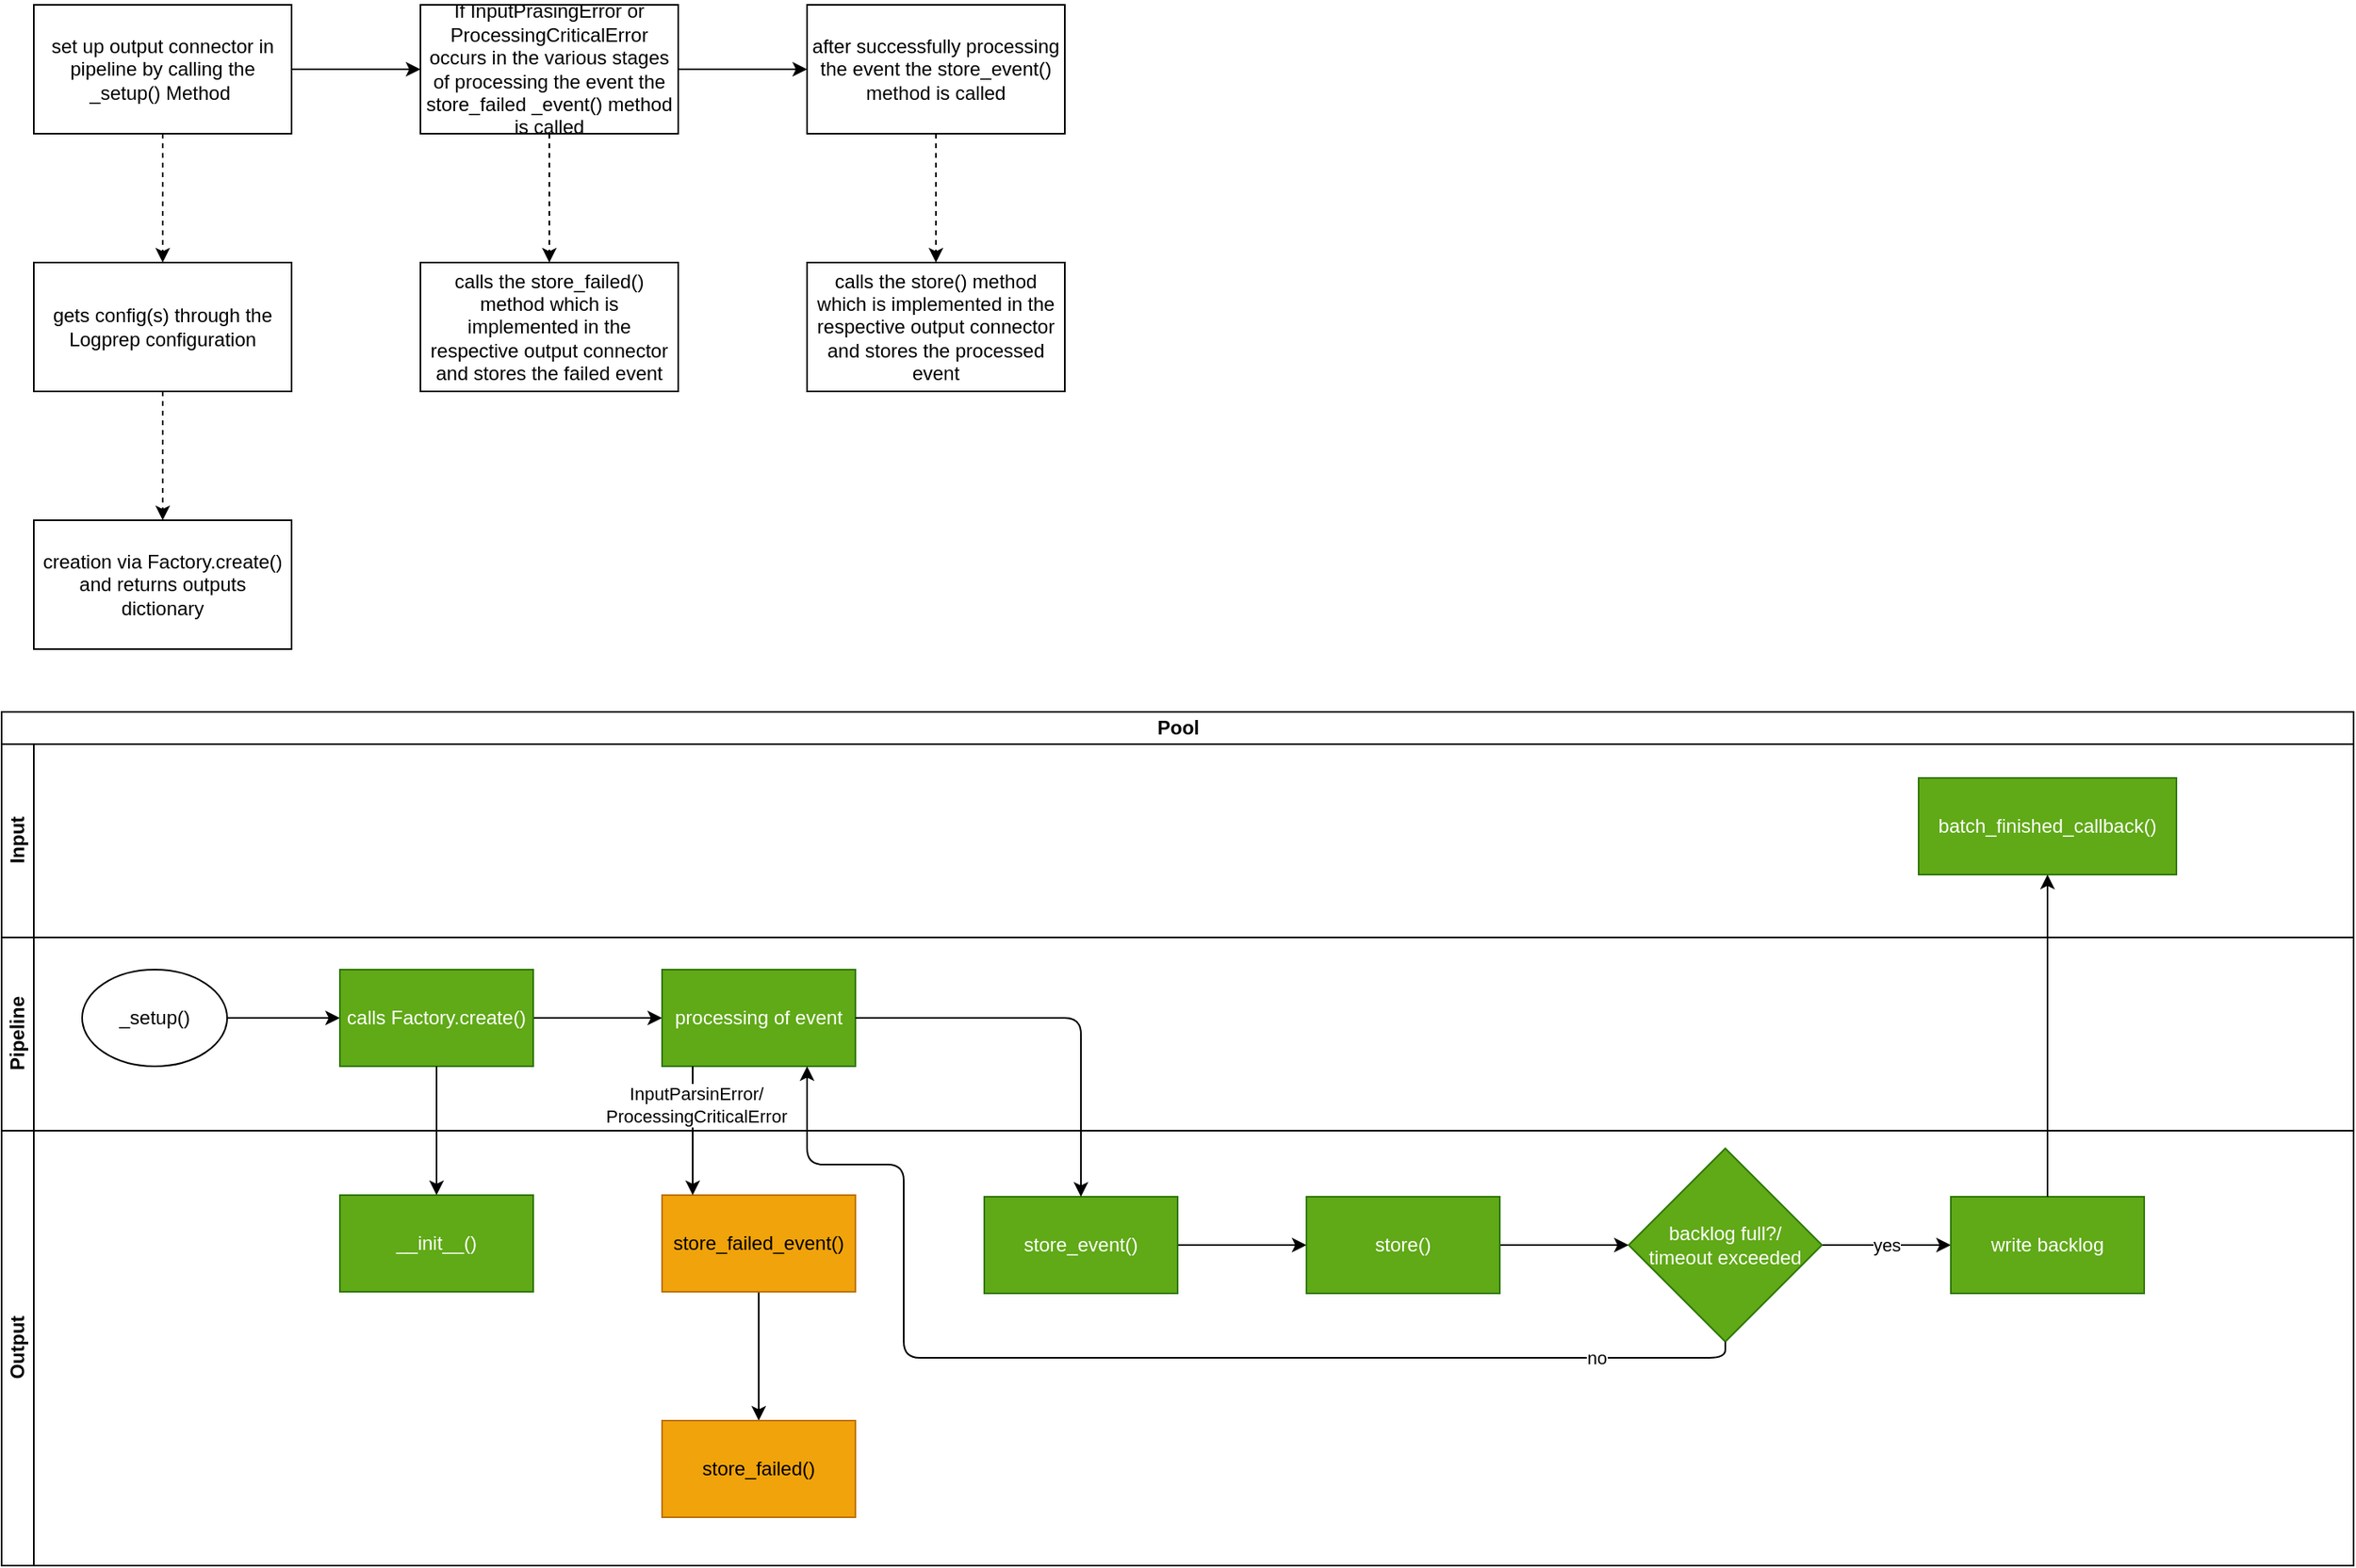<mxfile>
    <diagram id="jer4XtbojFQA0He1aJ_C" name="Page-1">
        <mxGraphModel dx="1191" dy="341" grid="1" gridSize="10" guides="1" tooltips="1" connect="1" arrows="1" fold="1" page="1" pageScale="1" pageWidth="850" pageHeight="1100" math="0" shadow="0">
            <root>
                <mxCell id="0"/>
                <mxCell id="1" parent="0"/>
                <mxCell id="4" value="" style="edgeStyle=none;html=1;dashed=1;" parent="1" source="2" target="3" edge="1">
                    <mxGeometry relative="1" as="geometry"/>
                </mxCell>
                <mxCell id="8" value="" style="edgeStyle=none;html=1;" parent="1" source="2" target="7" edge="1">
                    <mxGeometry relative="1" as="geometry"/>
                </mxCell>
                <mxCell id="2" value="set up output connector in pipeline by calling the _setup() Method&amp;nbsp;" style="rounded=0;whiteSpace=wrap;html=1;" parent="1" vertex="1">
                    <mxGeometry x="40" y="40" width="160" height="80" as="geometry"/>
                </mxCell>
                <mxCell id="6" value="" style="edgeStyle=none;html=1;dashed=1;" parent="1" source="3" target="5" edge="1">
                    <mxGeometry relative="1" as="geometry"/>
                </mxCell>
                <mxCell id="3" value="gets config(s) through the Logprep configuration" style="rounded=0;whiteSpace=wrap;html=1;" parent="1" vertex="1">
                    <mxGeometry x="40" y="200" width="160" height="80" as="geometry"/>
                </mxCell>
                <mxCell id="5" value="creation via Factory.create() and returns outputs dictionary" style="rounded=0;whiteSpace=wrap;html=1;" parent="1" vertex="1">
                    <mxGeometry x="40" y="360" width="160" height="80" as="geometry"/>
                </mxCell>
                <mxCell id="10" value="" style="edgeStyle=none;html=1;" parent="1" source="7" target="9" edge="1">
                    <mxGeometry relative="1" as="geometry"/>
                </mxCell>
                <mxCell id="15" value="" style="edgeStyle=none;html=1;dashed=1;" parent="1" source="7" target="14" edge="1">
                    <mxGeometry relative="1" as="geometry"/>
                </mxCell>
                <mxCell id="7" value="If InputPrasingError or ProcessingCriticalError occurs in the various stages of processing the event the store_failed _event() method is called" style="rounded=0;whiteSpace=wrap;html=1;" parent="1" vertex="1">
                    <mxGeometry x="280" y="40" width="160" height="80" as="geometry"/>
                </mxCell>
                <mxCell id="12" value="" style="edgeStyle=none;html=1;dashed=1;" parent="1" source="9" target="11" edge="1">
                    <mxGeometry relative="1" as="geometry"/>
                </mxCell>
                <mxCell id="9" value="after successfully processing the event the store_event() method is called" style="rounded=0;whiteSpace=wrap;html=1;" parent="1" vertex="1">
                    <mxGeometry x="520" y="40" width="160" height="80" as="geometry"/>
                </mxCell>
                <mxCell id="11" value="calls the store() method which is implemented in the respective output connector and stores the processed event" style="rounded=0;whiteSpace=wrap;html=1;" parent="1" vertex="1">
                    <mxGeometry x="520" y="200" width="160" height="80" as="geometry"/>
                </mxCell>
                <mxCell id="14" value="calls the store_failed() method which is implemented in the respective output connector and stores the failed event" style="rounded=0;whiteSpace=wrap;html=1;" parent="1" vertex="1">
                    <mxGeometry x="280" y="200" width="160" height="80" as="geometry"/>
                </mxCell>
                <mxCell id="16" value="Pool" style="swimlane;childLayout=stackLayout;resizeParent=1;resizeParentMax=0;horizontal=1;startSize=20;horizontalStack=0;html=1;" vertex="1" parent="1">
                    <mxGeometry x="20" y="479" width="1460" height="530" as="geometry"/>
                </mxCell>
                <mxCell id="17" value="Input" style="swimlane;startSize=20;horizontal=0;html=1;" vertex="1" parent="16">
                    <mxGeometry y="20" width="1460" height="120" as="geometry"/>
                </mxCell>
                <mxCell id="65" value="batch_finished_callback()" style="rounded=0;whiteSpace=wrap;html=1;fillColor=#60a917;fontColor=#ffffff;strokeColor=#2D7600;" vertex="1" parent="17">
                    <mxGeometry x="1190" y="21" width="160" height="60" as="geometry"/>
                </mxCell>
                <mxCell id="27" value="Pipeline" style="swimlane;startSize=20;horizontal=0;html=1;" vertex="1" parent="16">
                    <mxGeometry y="140" width="1460" height="120" as="geometry"/>
                </mxCell>
                <mxCell id="29" value="_setup()" style="ellipse;whiteSpace=wrap;html=1;" vertex="1" parent="27">
                    <mxGeometry x="50" y="20" width="90" height="60" as="geometry"/>
                </mxCell>
                <mxCell id="31" value="" style="edgeStyle=none;html=1;" edge="1" parent="27" source="29" target="48">
                    <mxGeometry relative="1" as="geometry">
                        <mxPoint x="210" y="50" as="targetPoint"/>
                    </mxGeometry>
                </mxCell>
                <mxCell id="52" value="" style="edgeStyle=none;html=1;" edge="1" parent="27" source="48" target="51">
                    <mxGeometry relative="1" as="geometry"/>
                </mxCell>
                <mxCell id="48" value="calls Factory.create()" style="whiteSpace=wrap;html=1;fillColor=#60a917;fontColor=#ffffff;strokeColor=#2D7600;" vertex="1" parent="27">
                    <mxGeometry x="210" y="20" width="120" height="60" as="geometry"/>
                </mxCell>
                <mxCell id="51" value="processing of event" style="whiteSpace=wrap;html=1;fillColor=#60a917;strokeColor=#2D7600;fontColor=#ffffff;" vertex="1" parent="27">
                    <mxGeometry x="410" y="20" width="120" height="60" as="geometry"/>
                </mxCell>
                <mxCell id="34" value="Output" style="swimlane;startSize=20;horizontal=0;html=1;" vertex="1" parent="16">
                    <mxGeometry y="260" width="1460" height="270" as="geometry"/>
                </mxCell>
                <mxCell id="49" value="__init__()" style="whiteSpace=wrap;html=1;fillColor=#60a917;strokeColor=#2D7600;fontColor=#ffffff;" vertex="1" parent="34">
                    <mxGeometry x="210" y="40" width="120" height="60" as="geometry"/>
                </mxCell>
                <mxCell id="69" value="" style="edgeStyle=orthogonalEdgeStyle;html=1;" edge="1" parent="34" source="53" target="68">
                    <mxGeometry relative="1" as="geometry"/>
                </mxCell>
                <mxCell id="53" value="store_failed_event()" style="whiteSpace=wrap;html=1;fillColor=#f0a30a;strokeColor=#BD7000;fontColor=#000000;" vertex="1" parent="34">
                    <mxGeometry x="410" y="40" width="120" height="60" as="geometry"/>
                </mxCell>
                <mxCell id="60" value="" style="edgeStyle=orthogonalEdgeStyle;html=1;" edge="1" parent="34" source="58" target="59">
                    <mxGeometry relative="1" as="geometry"/>
                </mxCell>
                <mxCell id="58" value="store_event()" style="whiteSpace=wrap;html=1;rounded=0;fillColor=#60a917;fontColor=#ffffff;strokeColor=#2D7600;" vertex="1" parent="34">
                    <mxGeometry x="610" y="41" width="120" height="60" as="geometry"/>
                </mxCell>
                <mxCell id="62" value="" style="edgeStyle=orthogonalEdgeStyle;html=1;" edge="1" parent="34" source="59" target="61">
                    <mxGeometry relative="1" as="geometry"/>
                </mxCell>
                <mxCell id="59" value="store()&lt;span style=&quot;color: rgba(0, 0, 0, 0); font-family: monospace; font-size: 0px; text-align: start;&quot;&gt;%3CmxGraphModel%3E%3Croot%3E%3CmxCell%20id%3D%220%22%2F%3E%3CmxCell%20id%3D%221%22%20parent%3D%220%22%2F%3E%3CmxCell%20id%3D%222%22%20value%3D%22backlog%20full%3F%2F%26lt%3Bbr%26gt%3Btimeout%20exceeded%22%20style%3D%22rhombus%3BwhiteSpace%3Dwrap%3Bhtml%3D1%3Brounded%3D0%3BfillColor%3D%2360a917%3BfontColor%3D%23ffffff%3BstrokeColor%3D%232D7600%3B%22%20vertex%3D%221%22%20parent%3D%221%22%3E%3CmxGeometry%20x%3D%221000%22%20y%3D%22425%22%20width%3D%22120%22%20height%3D%22120%22%20as%3D%22geometry%22%2F%3E%3C%2FmxCell%3E%3C%2Froot%3E%3C%2FmxGraphModel%3E&lt;/span&gt;" style="whiteSpace=wrap;html=1;fillColor=#60a917;strokeColor=#2D7600;fontColor=#ffffff;rounded=0;" vertex="1" parent="34">
                    <mxGeometry x="810" y="41" width="120" height="60" as="geometry"/>
                </mxCell>
                <mxCell id="64" value="yes" style="edgeStyle=orthogonalEdgeStyle;html=1;" edge="1" parent="34" source="61" target="63">
                    <mxGeometry relative="1" as="geometry"/>
                </mxCell>
                <mxCell id="61" value="backlog full?/&lt;br&gt;timeout exceeded" style="rhombus;whiteSpace=wrap;html=1;rounded=0;fillColor=#60a917;fontColor=#ffffff;strokeColor=#2D7600;" vertex="1" parent="34">
                    <mxGeometry x="1010" y="11" width="120" height="120" as="geometry"/>
                </mxCell>
                <mxCell id="63" value="write backlog" style="whiteSpace=wrap;html=1;rounded=0;fillColor=#60a917;fontColor=#ffffff;strokeColor=#2D7600;" vertex="1" parent="34">
                    <mxGeometry x="1210" y="41" width="120" height="60" as="geometry"/>
                </mxCell>
                <mxCell id="68" value="store_failed()" style="whiteSpace=wrap;html=1;fillColor=#f0a30a;strokeColor=#BD7000;fontColor=#000000;" vertex="1" parent="34">
                    <mxGeometry x="410" y="180" width="120" height="60" as="geometry"/>
                </mxCell>
                <mxCell id="50" value="" style="edgeStyle=none;html=1;" edge="1" parent="16" source="48" target="49">
                    <mxGeometry relative="1" as="geometry"/>
                </mxCell>
                <mxCell id="54" value="" style="edgeStyle=none;html=1;" edge="1" parent="16">
                    <mxGeometry relative="1" as="geometry">
                        <mxPoint x="429" y="220" as="sourcePoint"/>
                        <mxPoint x="429" y="300" as="targetPoint"/>
                    </mxGeometry>
                </mxCell>
                <mxCell id="55" value="InputParsinError/&lt;br&gt;ProcessingCriticalError" style="edgeLabel;html=1;align=center;verticalAlign=middle;resizable=0;points=[];" vertex="1" connectable="0" parent="54">
                    <mxGeometry x="-0.685" y="2" relative="1" as="geometry">
                        <mxPoint y="11" as="offset"/>
                    </mxGeometry>
                </mxCell>
                <mxCell id="57" value="" style="edgeStyle=orthogonalEdgeStyle;html=1;entryX=0.5;entryY=0;entryDx=0;entryDy=0;" edge="1" parent="16" source="51" target="58">
                    <mxGeometry relative="1" as="geometry">
                        <mxPoint x="610" y="190" as="targetPoint"/>
                    </mxGeometry>
                </mxCell>
                <mxCell id="66" style="edgeStyle=orthogonalEdgeStyle;html=1;entryX=0.5;entryY=1;entryDx=0;entryDy=0;" edge="1" parent="16" source="63" target="65">
                    <mxGeometry relative="1" as="geometry"/>
                </mxCell>
                <mxCell id="67" value="no" style="edgeStyle=orthogonalEdgeStyle;html=1;exitX=0.5;exitY=1;exitDx=0;exitDy=0;entryX=0.75;entryY=1;entryDx=0;entryDy=0;" edge="1" parent="16" source="61" target="51">
                    <mxGeometry x="-0.763" relative="1" as="geometry">
                        <Array as="points">
                            <mxPoint x="1070" y="401"/>
                            <mxPoint x="560" y="401"/>
                            <mxPoint x="560" y="281"/>
                            <mxPoint x="500" y="281"/>
                        </Array>
                        <mxPoint as="offset"/>
                    </mxGeometry>
                </mxCell>
            </root>
        </mxGraphModel>
    </diagram>
</mxfile>